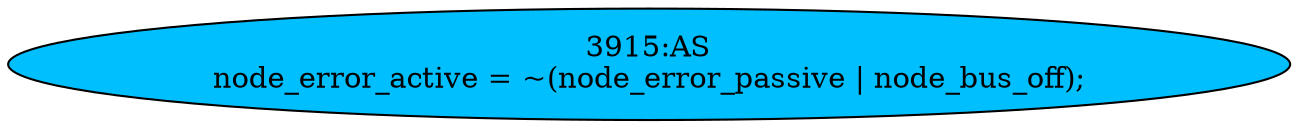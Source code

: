 strict digraph "" {
	node [label="\N"];
	"3915:AS"	 [ast="<pyverilog.vparser.ast.Assign object at 0x7f44f6b54f90>",
		def_var="['node_error_active']",
		fillcolor=deepskyblue,
		label="3915:AS
node_error_active = ~(node_error_passive | node_bus_off);",
		statements="[]",
		style=filled,
		typ=Assign,
		use_var="['node_error_passive', 'node_bus_off']"];
}
